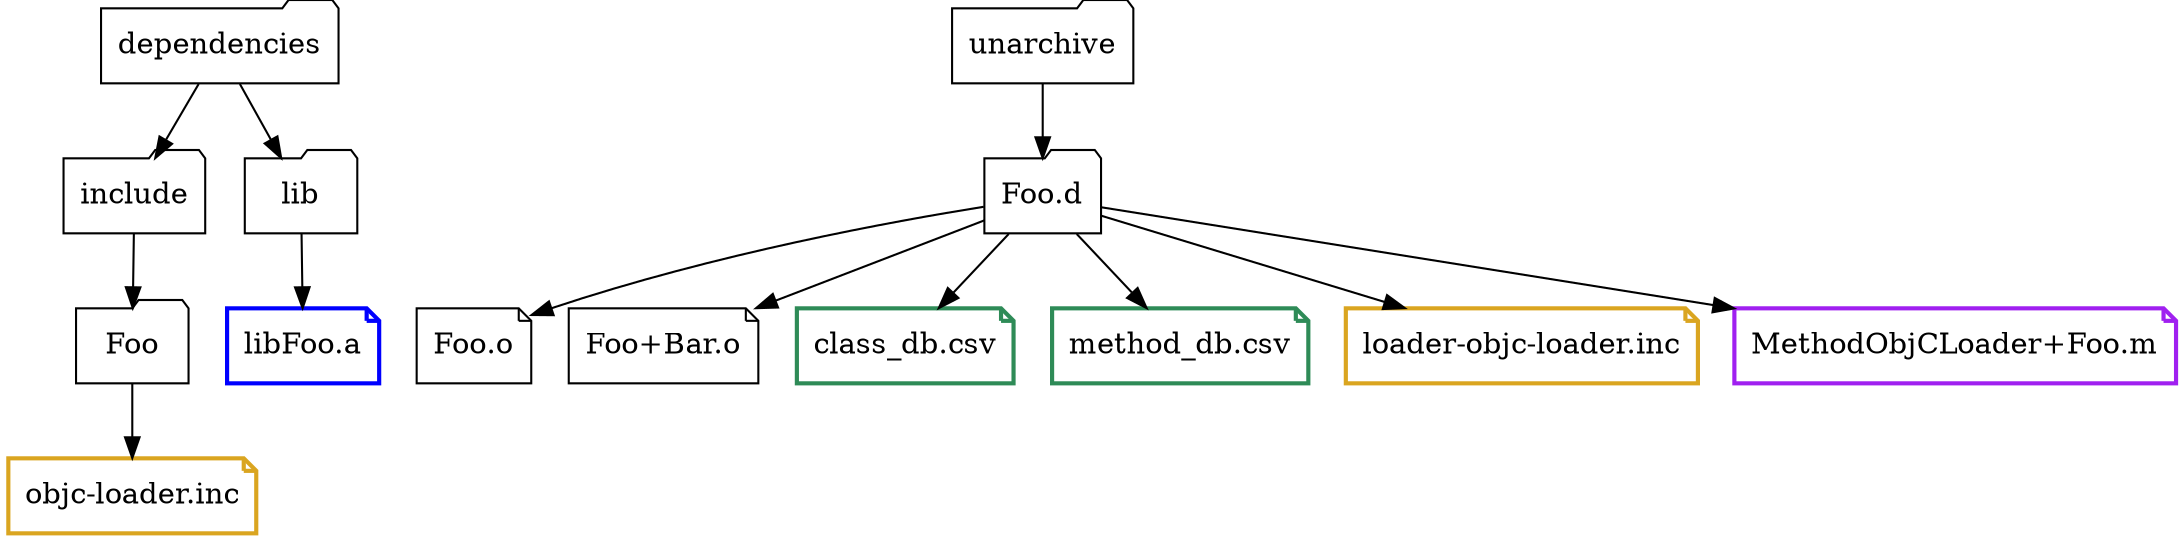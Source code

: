 digraph optimizer {

   node [ shape="folder"]

   "dependencies" -> "include" -> "Foo" -> "objc-loader.inc"
   "dependencies" -> "lib" -> "libFoo.a"

   "unarchive" -> "Foo.d"
   "Foo.d" -> "Foo.o"
   "Foo.d" -> "Foo+Bar.o"
   "Foo.d" -> "class_db.csv"
   "Foo.d" -> "method_db.csv"
   "Foo.d" -> "loader-objc-loader.inc"
   "Foo.d" -> "MethodObjCLoader+Foo.m"

   "class_db.csv" [ shape="note", penwidth=2, color="seagreen"]
   "method_db.csv" [ shape="note", penwidth=2, color="seagreen"]

   "objc-loader.inc" [ shape="note", penwidth=2, color="goldenrod"]
   "loader-objc-loader.inc" [ shape="note", penwidth=2, color="goldenrod" ]
   "MethodObjCLoader+Foo.m" [ shape="note", penwidth=2, color="purple" ]
   "Foo+Bar.o" [ shape="note"]
   "Foo.o" [ shape="note"]
   "libFoo.a" [ shape="note" penwidth=2, color="blue" ]
}